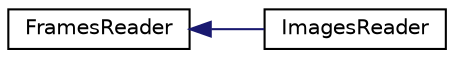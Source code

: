 digraph "Graphical Class Hierarchy"
{
  edge [fontname="Helvetica",fontsize="10",labelfontname="Helvetica",labelfontsize="10"];
  node [fontname="Helvetica",fontsize="10",shape=record];
  rankdir="LR";
  Node1 [label="FramesReader",height=0.2,width=0.4,color="black", fillcolor="white", style="filled",URL="$classFramesReader.html",tooltip="Interface for reading frame sequences. "];
  Node1 -> Node2 [dir="back",color="midnightblue",fontsize="10",style="solid",fontname="Helvetica"];
  Node2 [label="ImagesReader",height=0.2,width=0.4,color="black", fillcolor="white", style="filled",URL="$classImagesReader.html",tooltip="A class for reading an image sequence stored inside a folder. "];
}
